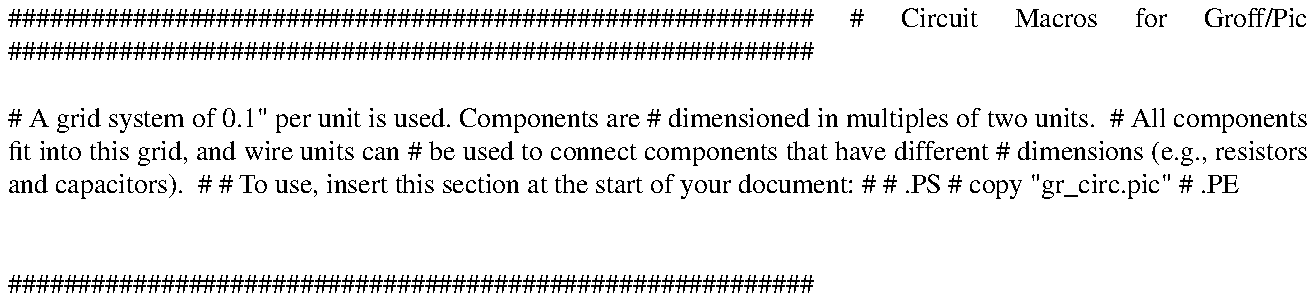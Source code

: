 ##########################################################
# Circuit Macros for Groff/Pic
##########################################################

# A grid system of 0.1" per unit is used. Components are
# dimensioned in multiples of two units.
# All components fit into this grid, and wire units can
# be used to connect components that have different
# dimensions (e.g., resistors and capacitors).
#
# To use, insert this section at the start of your document:
#
# .PS
# copy "gr_circ.pic"
# .PE

.PS
copy "resistor.pic"
copy "capacitor.pic"
copy "diode.pic"
copy "transistor.pic"
copy "wire.pic"
.PE

##########################################################
